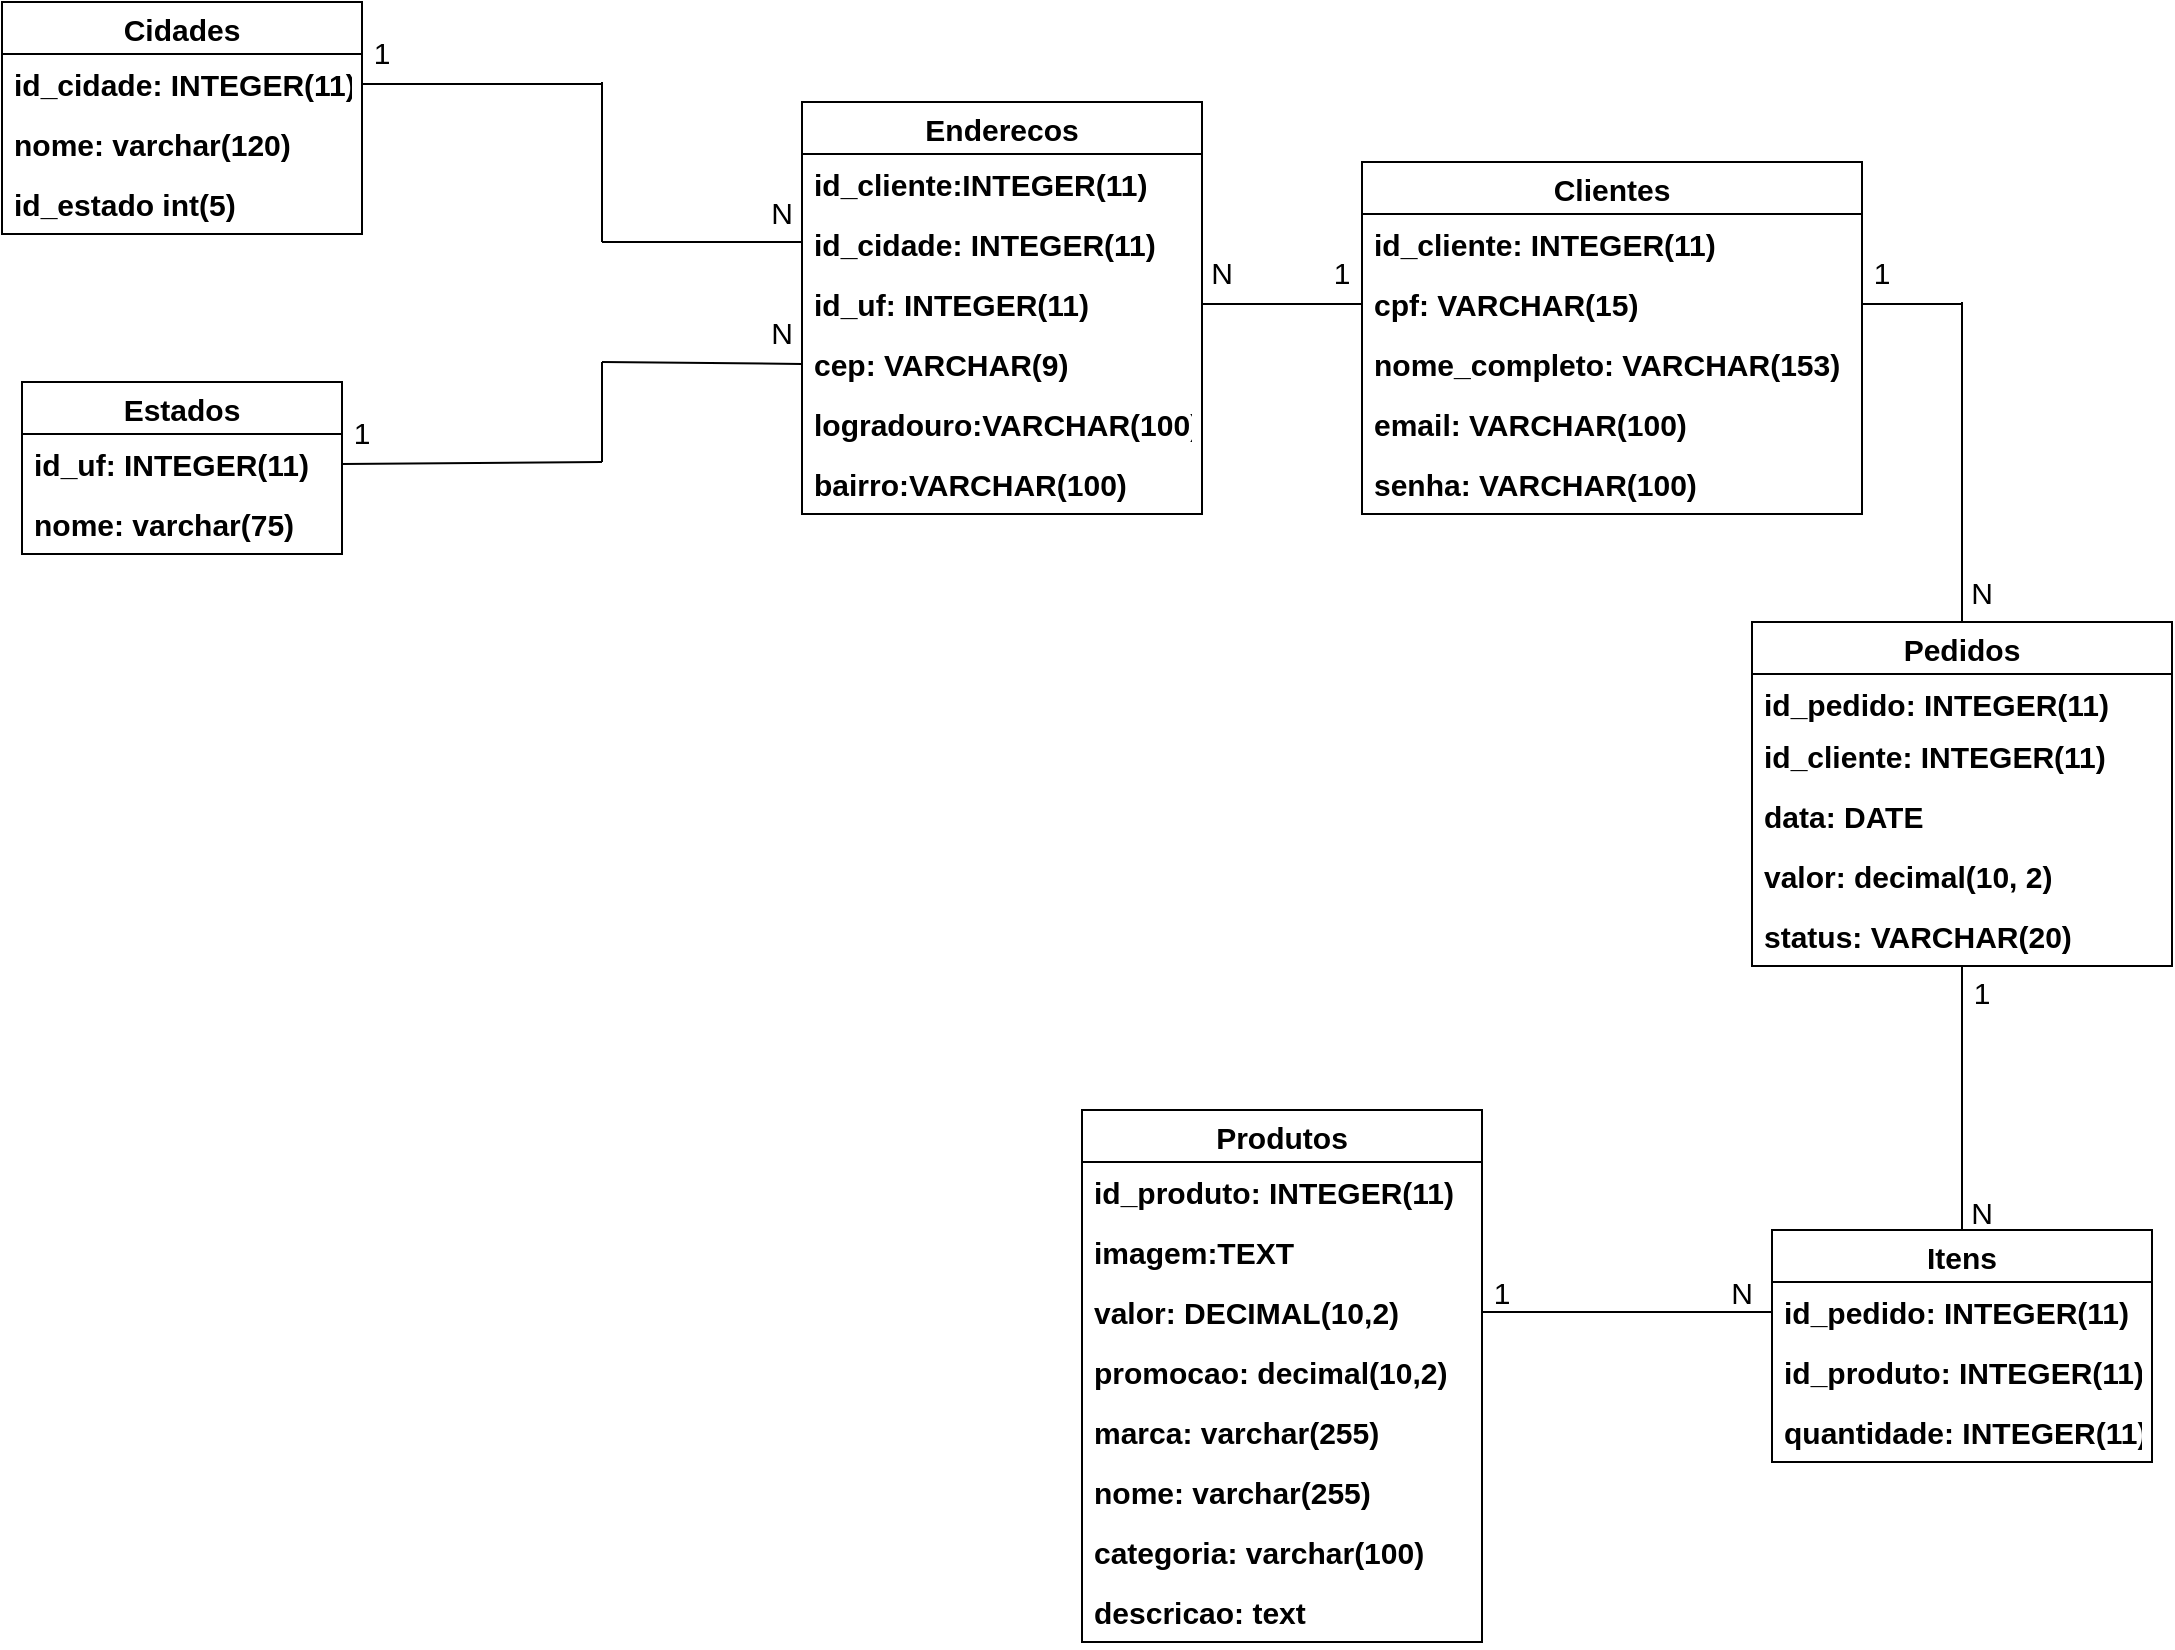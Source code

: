 <mxfile version="15.7.0" type="device"><diagram id="aKLWiuGKfOupl5HsGmEz" name="Page-1"><mxGraphModel dx="2591" dy="705" grid="1" gridSize="10" guides="1" tooltips="1" connect="1" arrows="1" fold="1" page="1" pageScale="1" pageWidth="1169" pageHeight="827" math="0" shadow="0"><root><mxCell id="0"/><mxCell id="1" parent="0"/><mxCell id="DRpA_dnH9XPrj8dvJHhw-1" value="Clientes" style="swimlane;fontStyle=1;childLayout=stackLayout;horizontal=1;startSize=26;horizontalStack=0;resizeParent=1;resizeParentMax=0;resizeLast=0;collapsible=1;marginBottom=0;align=center;fontSize=15;" parent="1" vertex="1"><mxGeometry x="-420" y="120" width="250" height="176" as="geometry"/></mxCell><mxCell id="DRpA_dnH9XPrj8dvJHhw-2" value="id_cliente: INTEGER(11)" style="text;strokeColor=none;fillColor=none;spacingLeft=4;spacingRight=4;overflow=hidden;rotatable=0;points=[[0,0.5],[1,0.5]];portConstraint=eastwest;fontSize=15;fontStyle=1" parent="DRpA_dnH9XPrj8dvJHhw-1" vertex="1"><mxGeometry y="26" width="250" height="30" as="geometry"/></mxCell><mxCell id="DRpA_dnH9XPrj8dvJHhw-6" value="cpf: VARCHAR(15)" style="text;strokeColor=none;fillColor=none;spacingLeft=4;spacingRight=4;overflow=hidden;rotatable=0;points=[[0,0.5],[1,0.5]];portConstraint=eastwest;fontSize=15;fontStyle=1" parent="DRpA_dnH9XPrj8dvJHhw-1" vertex="1"><mxGeometry y="56" width="250" height="30" as="geometry"/></mxCell><mxCell id="DRpA_dnH9XPrj8dvJHhw-3" value="nome_completo: VARCHAR(153)" style="text;strokeColor=none;fillColor=none;spacingLeft=4;spacingRight=4;overflow=hidden;rotatable=0;points=[[0,0.5],[1,0.5]];portConstraint=eastwest;fontSize=15;fontStyle=1" parent="DRpA_dnH9XPrj8dvJHhw-1" vertex="1"><mxGeometry y="86" width="250" height="30" as="geometry"/></mxCell><mxCell id="DRpA_dnH9XPrj8dvJHhw-5" value="email: VARCHAR(100)" style="text;strokeColor=none;fillColor=none;spacingLeft=4;spacingRight=4;overflow=hidden;rotatable=0;points=[[0,0.5],[1,0.5]];portConstraint=eastwest;fontSize=15;fontStyle=1" parent="DRpA_dnH9XPrj8dvJHhw-1" vertex="1"><mxGeometry y="116" width="250" height="30" as="geometry"/></mxCell><mxCell id="DRpA_dnH9XPrj8dvJHhw-7" value="senha: VARCHAR(100)" style="text;strokeColor=none;fillColor=none;spacingLeft=4;spacingRight=4;overflow=hidden;rotatable=0;points=[[0,0.5],[1,0.5]];portConstraint=eastwest;fontSize=15;fontStyle=1" parent="DRpA_dnH9XPrj8dvJHhw-1" vertex="1"><mxGeometry y="146" width="250" height="30" as="geometry"/></mxCell><mxCell id="DRpA_dnH9XPrj8dvJHhw-8" value="Produtos" style="swimlane;fontStyle=1;childLayout=stackLayout;horizontal=1;startSize=26;horizontalStack=0;resizeParent=1;resizeParentMax=0;resizeLast=0;collapsible=1;marginBottom=0;align=center;fontSize=15;" parent="1" vertex="1"><mxGeometry x="-560" y="594" width="200" height="266" as="geometry"/></mxCell><mxCell id="DRpA_dnH9XPrj8dvJHhw-9" value="id_produto: INTEGER(11)" style="text;strokeColor=none;fillColor=none;spacingLeft=4;spacingRight=4;overflow=hidden;rotatable=0;points=[[0,0.5],[1,0.5]];portConstraint=eastwest;fontSize=15;fontStyle=1" parent="DRpA_dnH9XPrj8dvJHhw-8" vertex="1"><mxGeometry y="26" width="200" height="30" as="geometry"/></mxCell><mxCell id="DRpA_dnH9XPrj8dvJHhw-12" value="imagem:TEXT" style="text;strokeColor=none;fillColor=none;spacingLeft=4;spacingRight=4;overflow=hidden;rotatable=0;points=[[0,0.5],[1,0.5]];portConstraint=eastwest;fontSize=15;fontStyle=1" parent="DRpA_dnH9XPrj8dvJHhw-8" vertex="1"><mxGeometry y="56" width="200" height="30" as="geometry"/></mxCell><mxCell id="DRpA_dnH9XPrj8dvJHhw-14" value="valor: DECIMAL(10,2)" style="text;strokeColor=none;fillColor=none;spacingLeft=4;spacingRight=4;overflow=hidden;rotatable=0;points=[[0,0.5],[1,0.5]];portConstraint=eastwest;fontSize=15;fontStyle=1" parent="DRpA_dnH9XPrj8dvJHhw-8" vertex="1"><mxGeometry y="86" width="200" height="30" as="geometry"/></mxCell><mxCell id="iuZWa8qREcq-JHOJNVm1-7" value="promocao: decimal(10,2)" style="text;strokeColor=none;fillColor=none;spacingLeft=4;spacingRight=4;overflow=hidden;rotatable=0;points=[[0,0.5],[1,0.5]];portConstraint=eastwest;fontSize=15;fontStyle=1" parent="DRpA_dnH9XPrj8dvJHhw-8" vertex="1"><mxGeometry y="116" width="200" height="30" as="geometry"/></mxCell><mxCell id="iuZWa8qREcq-JHOJNVm1-8" value="marca: varchar(255)" style="text;strokeColor=none;fillColor=none;spacingLeft=4;spacingRight=4;overflow=hidden;rotatable=0;points=[[0,0.5],[1,0.5]];portConstraint=eastwest;fontSize=15;fontStyle=1" parent="DRpA_dnH9XPrj8dvJHhw-8" vertex="1"><mxGeometry y="146" width="200" height="30" as="geometry"/></mxCell><mxCell id="iuZWa8qREcq-JHOJNVm1-9" value="nome: varchar(255)" style="text;strokeColor=none;fillColor=none;spacingLeft=4;spacingRight=4;overflow=hidden;rotatable=0;points=[[0,0.5],[1,0.5]];portConstraint=eastwest;fontSize=15;fontStyle=1" parent="DRpA_dnH9XPrj8dvJHhw-8" vertex="1"><mxGeometry y="176" width="200" height="30" as="geometry"/></mxCell><mxCell id="iuZWa8qREcq-JHOJNVm1-10" value="categoria: varchar(100)" style="text;strokeColor=none;fillColor=none;spacingLeft=4;spacingRight=4;overflow=hidden;rotatable=0;points=[[0,0.5],[1,0.5]];portConstraint=eastwest;fontSize=15;fontStyle=1" parent="DRpA_dnH9XPrj8dvJHhw-8" vertex="1"><mxGeometry y="206" width="200" height="30" as="geometry"/></mxCell><mxCell id="iuZWa8qREcq-JHOJNVm1-11" value="descricao: text" style="text;strokeColor=none;fillColor=none;spacingLeft=4;spacingRight=4;overflow=hidden;rotatable=0;points=[[0,0.5],[1,0.5]];portConstraint=eastwest;fontSize=15;fontStyle=1" parent="DRpA_dnH9XPrj8dvJHhw-8" vertex="1"><mxGeometry y="236" width="200" height="30" as="geometry"/></mxCell><mxCell id="DRpA_dnH9XPrj8dvJHhw-15" value="Enderecos" style="swimlane;fontStyle=1;childLayout=stackLayout;horizontal=1;startSize=26;horizontalStack=0;resizeParent=1;resizeParentMax=0;resizeLast=0;collapsible=1;marginBottom=0;align=center;fontSize=15;" parent="1" vertex="1"><mxGeometry x="-700" y="90" width="200" height="206" as="geometry"/></mxCell><mxCell id="DRpA_dnH9XPrj8dvJHhw-16" value="id_cliente:INTEGER(11)" style="text;strokeColor=none;fillColor=none;spacingLeft=4;spacingRight=4;overflow=hidden;rotatable=0;points=[[0,0.5],[1,0.5]];portConstraint=eastwest;fontSize=15;fontStyle=1" parent="DRpA_dnH9XPrj8dvJHhw-15" vertex="1"><mxGeometry y="26" width="200" height="30" as="geometry"/></mxCell><mxCell id="DRpA_dnH9XPrj8dvJHhw-18" value="id_cidade: INTEGER(11)" style="text;strokeColor=none;fillColor=none;spacingLeft=4;spacingRight=4;overflow=hidden;rotatable=0;points=[[0,0.5],[1,0.5]];portConstraint=eastwest;fontSize=15;fontStyle=1" parent="DRpA_dnH9XPrj8dvJHhw-15" vertex="1"><mxGeometry y="56" width="200" height="30" as="geometry"/></mxCell><mxCell id="DRpA_dnH9XPrj8dvJHhw-17" value="id_uf: INTEGER(11)" style="text;strokeColor=none;fillColor=none;spacingLeft=4;spacingRight=4;overflow=hidden;rotatable=0;points=[[0,0.5],[1,0.5]];portConstraint=eastwest;fontSize=15;fontStyle=1" parent="DRpA_dnH9XPrj8dvJHhw-15" vertex="1"><mxGeometry y="86" width="200" height="30" as="geometry"/></mxCell><mxCell id="DRpA_dnH9XPrj8dvJHhw-19" value="cep: VARCHAR(9)" style="text;strokeColor=none;fillColor=none;spacingLeft=4;spacingRight=4;overflow=hidden;rotatable=0;points=[[0,0.5],[1,0.5]];portConstraint=eastwest;fontSize=15;fontStyle=1" parent="DRpA_dnH9XPrj8dvJHhw-15" vertex="1"><mxGeometry y="116" width="200" height="30" as="geometry"/></mxCell><mxCell id="DRpA_dnH9XPrj8dvJHhw-21" value="logradouro:VARCHAR(100)" style="text;strokeColor=none;fillColor=none;spacingLeft=4;spacingRight=4;overflow=hidden;rotatable=0;points=[[0,0.5],[1,0.5]];portConstraint=eastwest;fontSize=15;fontStyle=1" parent="DRpA_dnH9XPrj8dvJHhw-15" vertex="1"><mxGeometry y="146" width="200" height="30" as="geometry"/></mxCell><mxCell id="DRpA_dnH9XPrj8dvJHhw-20" value="bairro:VARCHAR(100)" style="text;strokeColor=none;fillColor=none;spacingLeft=4;spacingRight=4;overflow=hidden;rotatable=0;points=[[0,0.5],[1,0.5]];portConstraint=eastwest;fontSize=15;fontStyle=1" parent="DRpA_dnH9XPrj8dvJHhw-15" vertex="1"><mxGeometry y="176" width="200" height="30" as="geometry"/></mxCell><mxCell id="DRpA_dnH9XPrj8dvJHhw-22" value="Estados" style="swimlane;fontStyle=1;childLayout=stackLayout;horizontal=1;startSize=26;horizontalStack=0;resizeParent=1;resizeParentMax=0;resizeLast=0;collapsible=1;marginBottom=0;align=center;fontSize=15;" parent="1" vertex="1"><mxGeometry x="-1090" y="230" width="160" height="86" as="geometry"><mxRectangle x="-1090" y="230" width="90" height="26" as="alternateBounds"/></mxGeometry></mxCell><mxCell id="DRpA_dnH9XPrj8dvJHhw-23" value="id_uf: INTEGER(11)" style="text;strokeColor=none;fillColor=none;spacingLeft=4;spacingRight=4;overflow=hidden;rotatable=0;points=[[0,0.5],[1,0.5]];portConstraint=eastwest;fontSize=15;fontStyle=1" parent="DRpA_dnH9XPrj8dvJHhw-22" vertex="1"><mxGeometry y="26" width="160" height="30" as="geometry"/></mxCell><mxCell id="DRpA_dnH9XPrj8dvJHhw-24" value="nome: varchar(75)" style="text;strokeColor=none;fillColor=none;spacingLeft=4;spacingRight=4;overflow=hidden;rotatable=0;points=[[0,0.5],[1,0.5]];portConstraint=eastwest;fontSize=15;fontStyle=1" parent="DRpA_dnH9XPrj8dvJHhw-22" vertex="1"><mxGeometry y="56" width="160" height="30" as="geometry"/></mxCell><mxCell id="DRpA_dnH9XPrj8dvJHhw-26" value="Cidades" style="swimlane;fontStyle=1;childLayout=stackLayout;horizontal=1;startSize=26;horizontalStack=0;resizeParent=1;resizeParentMax=0;resizeLast=0;collapsible=1;marginBottom=0;align=center;fontSize=15;" parent="1" vertex="1"><mxGeometry x="-1100" y="40" width="180" height="116" as="geometry"/></mxCell><mxCell id="DRpA_dnH9XPrj8dvJHhw-27" value="id_cidade: INTEGER(11)" style="text;strokeColor=none;fillColor=none;spacingLeft=4;spacingRight=4;overflow=hidden;rotatable=0;points=[[0,0.5],[1,0.5]];portConstraint=eastwest;fontSize=15;fontStyle=1" parent="DRpA_dnH9XPrj8dvJHhw-26" vertex="1"><mxGeometry y="26" width="180" height="30" as="geometry"/></mxCell><mxCell id="DRpA_dnH9XPrj8dvJHhw-28" value="nome: varchar(120)" style="text;strokeColor=none;fillColor=none;spacingLeft=4;spacingRight=4;overflow=hidden;rotatable=0;points=[[0,0.5],[1,0.5]];portConstraint=eastwest;fontSize=15;fontStyle=1" parent="DRpA_dnH9XPrj8dvJHhw-26" vertex="1"><mxGeometry y="56" width="180" height="30" as="geometry"/></mxCell><mxCell id="iuZWa8qREcq-JHOJNVm1-2" value="id_estado int(5)" style="text;strokeColor=none;fillColor=none;spacingLeft=4;spacingRight=4;overflow=hidden;rotatable=0;points=[[0,0.5],[1,0.5]];portConstraint=eastwest;fontSize=15;fontStyle=1" parent="DRpA_dnH9XPrj8dvJHhw-26" vertex="1"><mxGeometry y="86" width="180" height="30" as="geometry"/></mxCell><mxCell id="DRpA_dnH9XPrj8dvJHhw-30" value="Pedidos" style="swimlane;fontStyle=1;childLayout=stackLayout;horizontal=1;startSize=26;horizontalStack=0;resizeParent=1;resizeParentMax=0;resizeLast=0;collapsible=1;marginBottom=0;align=center;fontSize=15;" parent="1" vertex="1"><mxGeometry x="-225" y="350" width="210" height="172" as="geometry"/></mxCell><mxCell id="DRpA_dnH9XPrj8dvJHhw-31" value="id_pedido: INTEGER(11)" style="text;strokeColor=none;fillColor=none;spacingLeft=4;spacingRight=4;overflow=hidden;rotatable=0;points=[[0,0.5],[1,0.5]];portConstraint=eastwest;fontSize=15;fontStyle=1" parent="DRpA_dnH9XPrj8dvJHhw-30" vertex="1"><mxGeometry y="26" width="210" height="26" as="geometry"/></mxCell><mxCell id="DRpA_dnH9XPrj8dvJHhw-32" value="id_cliente: INTEGER(11)" style="text;strokeColor=none;fillColor=none;spacingLeft=4;spacingRight=4;overflow=hidden;rotatable=0;points=[[0,0.5],[1,0.5]];portConstraint=eastwest;fontSize=15;fontStyle=1" parent="DRpA_dnH9XPrj8dvJHhw-30" vertex="1"><mxGeometry y="52" width="210" height="30" as="geometry"/></mxCell><mxCell id="DRpA_dnH9XPrj8dvJHhw-35" value="data: DATE" style="text;strokeColor=none;fillColor=none;spacingLeft=4;spacingRight=4;overflow=hidden;rotatable=0;points=[[0,0.5],[1,0.5]];portConstraint=eastwest;fontSize=15;fontStyle=1" parent="DRpA_dnH9XPrj8dvJHhw-30" vertex="1"><mxGeometry y="82" width="210" height="30" as="geometry"/></mxCell><mxCell id="iuZWa8qREcq-JHOJNVm1-4" value="valor: decimal(10, 2)" style="text;strokeColor=none;fillColor=none;spacingLeft=4;spacingRight=4;overflow=hidden;rotatable=0;points=[[0,0.5],[1,0.5]];portConstraint=eastwest;fontSize=15;fontStyle=1" parent="DRpA_dnH9XPrj8dvJHhw-30" vertex="1"><mxGeometry y="112" width="210" height="30" as="geometry"/></mxCell><mxCell id="lYrifVPpYKAVFuLHy0ht-1" value="status: VARCHAR(20)" style="text;strokeColor=none;fillColor=none;spacingLeft=4;spacingRight=4;overflow=hidden;rotatable=0;points=[[0,0.5],[1,0.5]];portConstraint=eastwest;fontSize=15;fontStyle=1" parent="DRpA_dnH9XPrj8dvJHhw-30" vertex="1"><mxGeometry y="142" width="210" height="30" as="geometry"/></mxCell><mxCell id="DRpA_dnH9XPrj8dvJHhw-38" value="Itens" style="swimlane;fontStyle=1;childLayout=stackLayout;horizontal=1;startSize=26;horizontalStack=0;resizeParent=1;resizeParentMax=0;resizeLast=0;collapsible=1;marginBottom=0;align=center;fontSize=15;" parent="1" vertex="1"><mxGeometry x="-215" y="654" width="190" height="116" as="geometry"/></mxCell><mxCell id="DRpA_dnH9XPrj8dvJHhw-39" value="id_pedido: INTEGER(11)" style="text;strokeColor=none;fillColor=none;spacingLeft=4;spacingRight=4;overflow=hidden;rotatable=0;points=[[0,0.5],[1,0.5]];portConstraint=eastwest;fontSize=15;fontStyle=1" parent="DRpA_dnH9XPrj8dvJHhw-38" vertex="1"><mxGeometry y="26" width="190" height="30" as="geometry"/></mxCell><mxCell id="DRpA_dnH9XPrj8dvJHhw-40" value="id_produto: INTEGER(11)" style="text;strokeColor=none;fillColor=none;spacingLeft=4;spacingRight=4;overflow=hidden;rotatable=0;points=[[0,0.5],[1,0.5]];portConstraint=eastwest;fontSize=15;fontStyle=1" parent="DRpA_dnH9XPrj8dvJHhw-38" vertex="1"><mxGeometry y="56" width="190" height="30" as="geometry"/></mxCell><mxCell id="DRpA_dnH9XPrj8dvJHhw-36" value="quantidade: INTEGER(11)" style="text;strokeColor=none;fillColor=none;spacingLeft=4;spacingRight=4;overflow=hidden;rotatable=0;points=[[0,0.5],[1,0.5]];portConstraint=eastwest;fontSize=15;fontStyle=1" parent="DRpA_dnH9XPrj8dvJHhw-38" vertex="1"><mxGeometry y="86" width="190" height="30" as="geometry"/></mxCell><mxCell id="DRpA_dnH9XPrj8dvJHhw-42" value="" style="endArrow=none;html=1;rounded=0;fontSize=15;exitX=1;exitY=0.5;exitDx=0;exitDy=0;" parent="1" source="DRpA_dnH9XPrj8dvJHhw-27" edge="1"><mxGeometry relative="1" as="geometry"><mxPoint x="-490" y="580" as="sourcePoint"/><mxPoint x="-800" y="81" as="targetPoint"/></mxGeometry></mxCell><mxCell id="DRpA_dnH9XPrj8dvJHhw-43" value="" style="endArrow=none;html=1;rounded=0;fontSize=15;" parent="1" edge="1"><mxGeometry relative="1" as="geometry"><mxPoint x="-800" y="80" as="sourcePoint"/><mxPoint x="-800" y="160" as="targetPoint"/></mxGeometry></mxCell><mxCell id="DRpA_dnH9XPrj8dvJHhw-44" value="" style="endArrow=none;html=1;rounded=0;fontSize=15;entryX=1;entryY=1;entryDx=0;entryDy=0;" parent="1" target="DRpA_dnH9XPrj8dvJHhw-56" edge="1"><mxGeometry relative="1" as="geometry"><mxPoint x="-800" y="160" as="sourcePoint"/><mxPoint x="-440" y="330" as="targetPoint"/></mxGeometry></mxCell><mxCell id="DRpA_dnH9XPrj8dvJHhw-45" value="" style="endArrow=none;html=1;rounded=0;fontSize=15;exitX=1;exitY=0.5;exitDx=0;exitDy=0;" parent="1" source="DRpA_dnH9XPrj8dvJHhw-23" edge="1"><mxGeometry relative="1" as="geometry"><mxPoint x="-530" y="440" as="sourcePoint"/><mxPoint x="-800" y="270" as="targetPoint"/></mxGeometry></mxCell><mxCell id="DRpA_dnH9XPrj8dvJHhw-46" value="" style="endArrow=none;html=1;rounded=0;fontSize=15;entryX=0;entryY=0.5;entryDx=0;entryDy=0;" parent="1" target="DRpA_dnH9XPrj8dvJHhw-19" edge="1"><mxGeometry relative="1" as="geometry"><mxPoint x="-800" y="220" as="sourcePoint"/><mxPoint x="-470" y="350" as="targetPoint"/></mxGeometry></mxCell><mxCell id="DRpA_dnH9XPrj8dvJHhw-47" value="" style="endArrow=none;html=1;rounded=0;fontSize=15;" parent="1" edge="1"><mxGeometry relative="1" as="geometry"><mxPoint x="-800" y="220" as="sourcePoint"/><mxPoint x="-800" y="270" as="targetPoint"/></mxGeometry></mxCell><mxCell id="DRpA_dnH9XPrj8dvJHhw-48" value="" style="endArrow=none;html=1;rounded=0;fontSize=15;exitX=1;exitY=0.5;exitDx=0;exitDy=0;entryX=0;entryY=0.5;entryDx=0;entryDy=0;" parent="1" source="DRpA_dnH9XPrj8dvJHhw-17" target="DRpA_dnH9XPrj8dvJHhw-6" edge="1"><mxGeometry relative="1" as="geometry"><mxPoint x="-180" y="480" as="sourcePoint"/><mxPoint x="-20" y="480" as="targetPoint"/></mxGeometry></mxCell><mxCell id="DRpA_dnH9XPrj8dvJHhw-49" value="" style="endArrow=none;html=1;rounded=0;fontSize=15;exitX=1;exitY=0.5;exitDx=0;exitDy=0;" parent="1" source="DRpA_dnH9XPrj8dvJHhw-6" edge="1"><mxGeometry relative="1" as="geometry"><mxPoint y="500" as="sourcePoint"/><mxPoint x="-120" y="191" as="targetPoint"/></mxGeometry></mxCell><mxCell id="DRpA_dnH9XPrj8dvJHhw-50" value="" style="endArrow=none;html=1;rounded=0;fontSize=15;exitX=0.5;exitY=0;exitDx=0;exitDy=0;" parent="1" source="DRpA_dnH9XPrj8dvJHhw-30" edge="1"><mxGeometry relative="1" as="geometry"><mxPoint x="340" y="360" as="sourcePoint"/><mxPoint x="-120" y="190" as="targetPoint"/></mxGeometry></mxCell><mxCell id="DRpA_dnH9XPrj8dvJHhw-54" value="1" style="text;html=1;strokeColor=none;fillColor=none;align=center;verticalAlign=middle;whiteSpace=wrap;rounded=0;fontSize=15;" parent="1" vertex="1"><mxGeometry x="-930" y="240" width="20" height="30" as="geometry"/></mxCell><mxCell id="DRpA_dnH9XPrj8dvJHhw-55" value="1" style="text;html=1;strokeColor=none;fillColor=none;align=center;verticalAlign=middle;whiteSpace=wrap;rounded=0;fontSize=15;" parent="1" vertex="1"><mxGeometry x="-920" y="50" width="20" height="30" as="geometry"/></mxCell><mxCell id="DRpA_dnH9XPrj8dvJHhw-56" value="N" style="text;html=1;strokeColor=none;fillColor=none;align=center;verticalAlign=middle;whiteSpace=wrap;rounded=0;fontSize=15;" parent="1" vertex="1"><mxGeometry x="-720" y="130" width="20" height="30" as="geometry"/></mxCell><mxCell id="DRpA_dnH9XPrj8dvJHhw-58" value="N" style="text;html=1;strokeColor=none;fillColor=none;align=center;verticalAlign=middle;whiteSpace=wrap;rounded=0;fontSize=15;" parent="1" vertex="1"><mxGeometry x="-720" y="190" width="20" height="30" as="geometry"/></mxCell><mxCell id="DRpA_dnH9XPrj8dvJHhw-59" value="1" style="text;html=1;strokeColor=none;fillColor=none;align=center;verticalAlign=middle;whiteSpace=wrap;rounded=0;fontSize=15;" parent="1" vertex="1"><mxGeometry x="-440" y="160" width="20" height="30" as="geometry"/></mxCell><mxCell id="DRpA_dnH9XPrj8dvJHhw-60" value="N" style="text;html=1;strokeColor=none;fillColor=none;align=center;verticalAlign=middle;whiteSpace=wrap;rounded=0;fontSize=15;" parent="1" vertex="1"><mxGeometry x="-500" y="160" width="20" height="30" as="geometry"/></mxCell><mxCell id="DRpA_dnH9XPrj8dvJHhw-61" value="1" style="text;html=1;strokeColor=none;fillColor=none;align=center;verticalAlign=middle;whiteSpace=wrap;rounded=0;fontSize=15;" parent="1" vertex="1"><mxGeometry x="-170" y="160" width="20" height="30" as="geometry"/></mxCell><mxCell id="DRpA_dnH9XPrj8dvJHhw-62" value="" style="endArrow=none;html=1;rounded=0;fontSize=15;exitX=0;exitY=0.5;exitDx=0;exitDy=0;entryX=1;entryY=0.5;entryDx=0;entryDy=0;" parent="1" source="DRpA_dnH9XPrj8dvJHhw-39" target="DRpA_dnH9XPrj8dvJHhw-14" edge="1"><mxGeometry relative="1" as="geometry"><mxPoint x="340" y="760" as="sourcePoint"/><mxPoint x="-340" y="730" as="targetPoint"/></mxGeometry></mxCell><mxCell id="DRpA_dnH9XPrj8dvJHhw-63" value="" style="endArrow=none;html=1;rounded=0;fontSize=15;exitX=0.5;exitY=0;exitDx=0;exitDy=0;" parent="1" source="DRpA_dnH9XPrj8dvJHhw-38" target="lYrifVPpYKAVFuLHy0ht-1" edge="1"><mxGeometry relative="1" as="geometry"><mxPoint x="300" y="740" as="sourcePoint"/><mxPoint x="-130" y="535" as="targetPoint"/></mxGeometry></mxCell><mxCell id="DRpA_dnH9XPrj8dvJHhw-64" value="N" style="text;html=1;strokeColor=none;fillColor=none;align=center;verticalAlign=middle;whiteSpace=wrap;rounded=0;fontSize=15;" parent="1" vertex="1"><mxGeometry x="-120" y="320" width="20" height="30" as="geometry"/></mxCell><mxCell id="DRpA_dnH9XPrj8dvJHhw-65" value="1" style="text;html=1;strokeColor=none;fillColor=none;align=center;verticalAlign=middle;whiteSpace=wrap;rounded=0;fontSize=15;" parent="1" vertex="1"><mxGeometry x="-360" y="670" width="20" height="30" as="geometry"/></mxCell><mxCell id="DRpA_dnH9XPrj8dvJHhw-66" value="N" style="text;html=1;strokeColor=none;fillColor=none;align=center;verticalAlign=middle;whiteSpace=wrap;rounded=0;fontSize=15;" parent="1" vertex="1"><mxGeometry x="-260" y="670" width="60" height="30" as="geometry"/></mxCell><mxCell id="DRpA_dnH9XPrj8dvJHhw-67" value="1" style="text;html=1;strokeColor=none;fillColor=none;align=center;verticalAlign=middle;whiteSpace=wrap;rounded=0;fontSize=15;" parent="1" vertex="1"><mxGeometry x="-120" y="520" width="20" height="30" as="geometry"/></mxCell><mxCell id="DRpA_dnH9XPrj8dvJHhw-68" value="N" style="text;html=1;strokeColor=none;fillColor=none;align=center;verticalAlign=middle;whiteSpace=wrap;rounded=0;fontSize=15;" parent="1" vertex="1"><mxGeometry x="-120" y="630" width="20" height="30" as="geometry"/></mxCell></root></mxGraphModel></diagram></mxfile>